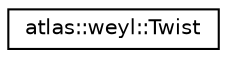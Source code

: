 digraph "Graphical Class Hierarchy"
{
  edge [fontname="Helvetica",fontsize="10",labelfontname="Helvetica",labelfontsize="10"];
  node [fontname="Helvetica",fontsize="10",shape=record];
  rankdir="LR";
  Node1 [label="atlas::weyl::Twist",height=0.2,width=0.4,color="black", fillcolor="white", style="filled",URL="$classatlas_1_1weyl_1_1Twist.html",tooltip="A mapping between one interpretation of Generators and another. "];
}
